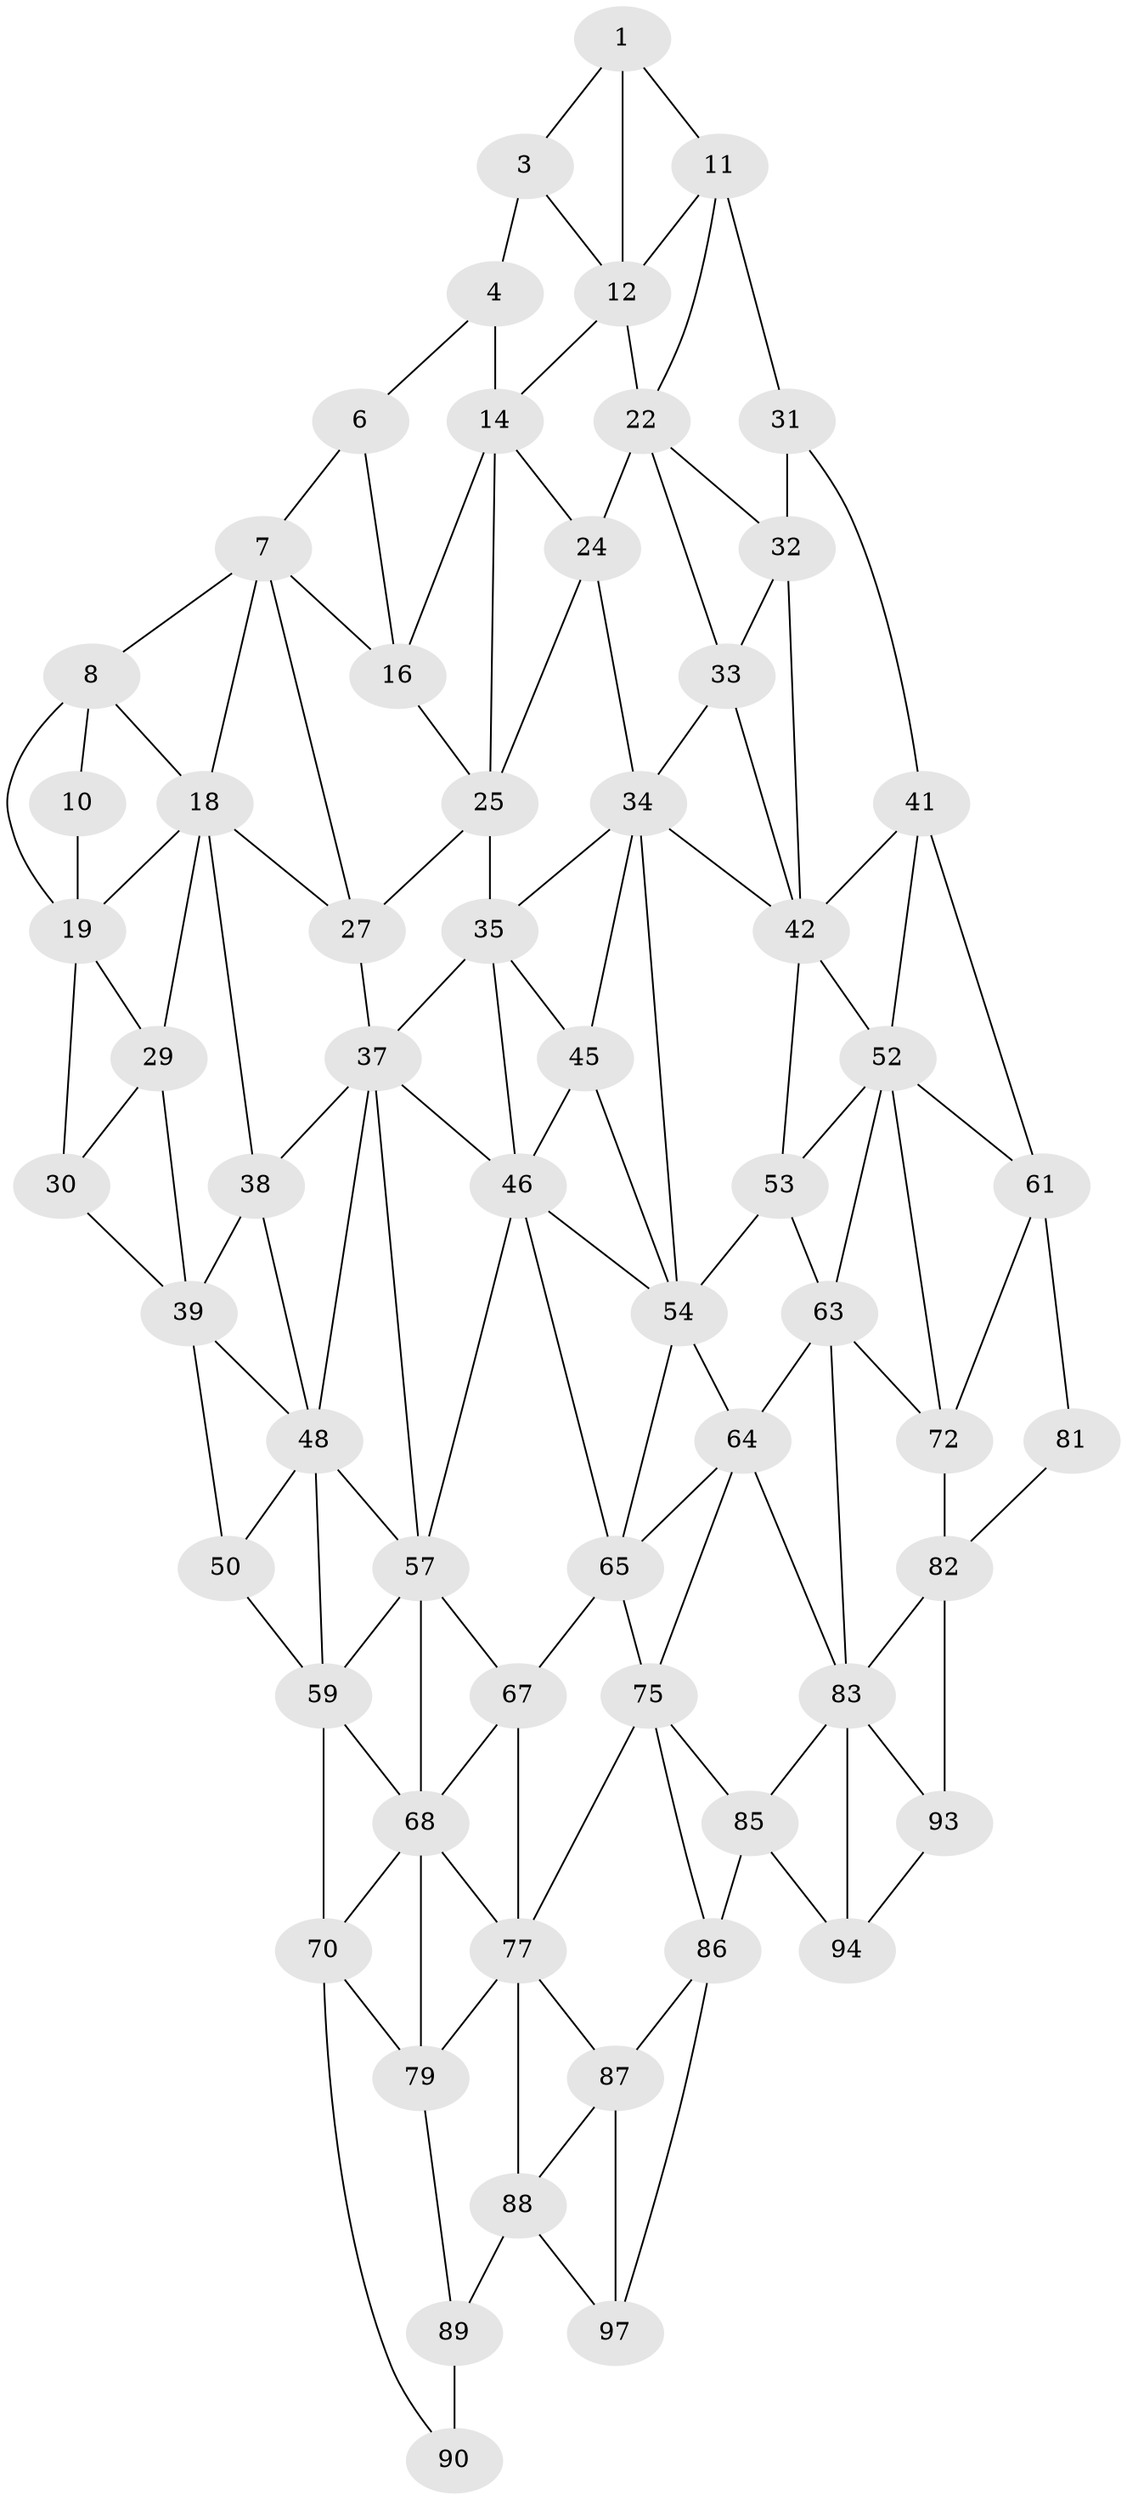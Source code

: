 // original degree distribution, {2: 0.04, 3: 0.32, 4: 0.64}
// Generated by graph-tools (version 1.1) at 2025/38/02/21/25 10:38:57]
// undirected, 61 vertices, 132 edges
graph export_dot {
graph [start="1"]
  node [color=gray90,style=filled];
  1 [super="+2"];
  3;
  4 [super="+5"];
  6;
  7 [super="+17"];
  8 [super="+9"];
  10;
  11 [super="+21"];
  12 [super="+13"];
  14 [super="+15"];
  16;
  18 [super="+28"];
  19 [super="+20"];
  22 [super="+23"];
  24;
  25 [super="+26"];
  27;
  29;
  30;
  31;
  32;
  33;
  34 [super="+44"];
  35 [super="+36"];
  37 [super="+47"];
  38;
  39 [super="+40"];
  41 [super="+51"];
  42 [super="+43"];
  45;
  46 [super="+56"];
  48 [super="+49"];
  50;
  52 [super="+62"];
  53;
  54 [super="+55"];
  57 [super="+58"];
  59 [super="+60"];
  61 [super="+71"];
  63 [super="+73"];
  64 [super="+74"];
  65 [super="+66"];
  67;
  68 [super="+69"];
  70 [super="+80"];
  72;
  75 [super="+76"];
  77 [super="+78"];
  79;
  81 [super="+91"];
  82 [super="+92"];
  83 [super="+84"];
  85 [super="+95"];
  86 [super="+96"];
  87;
  88 [super="+98"];
  89 [super="+99"];
  90 [super="+100"];
  93;
  94;
  97;
  1 -- 11;
  1 -- 3;
  1 -- 12;
  3 -- 4;
  3 -- 12;
  4 -- 14 [weight=2];
  4 -- 6;
  6 -- 16;
  6 -- 7;
  7 -- 8;
  7 -- 16;
  7 -- 18;
  7 -- 27;
  8 -- 18;
  8 -- 10;
  8 -- 19;
  10 -- 19;
  11 -- 12;
  11 -- 22;
  11 -- 31;
  12 -- 22 [weight=2];
  12 -- 14;
  14 -- 24;
  14 -- 16;
  14 -- 25;
  16 -- 25;
  18 -- 19;
  18 -- 27;
  18 -- 29;
  18 -- 38;
  19 -- 29;
  19 -- 30;
  22 -- 32;
  22 -- 24;
  22 -- 33;
  24 -- 34;
  24 -- 25;
  25 -- 35 [weight=2];
  25 -- 27;
  27 -- 37;
  29 -- 39;
  29 -- 30;
  30 -- 39;
  31 -- 41;
  31 -- 32;
  32 -- 42;
  32 -- 33;
  33 -- 34;
  33 -- 42;
  34 -- 35;
  34 -- 45;
  34 -- 54;
  34 -- 42;
  35 -- 45;
  35 -- 37;
  35 -- 46;
  37 -- 38;
  37 -- 48;
  37 -- 57;
  37 -- 46;
  38 -- 48;
  38 -- 39;
  39 -- 50;
  39 -- 48;
  41 -- 42;
  41 -- 52;
  41 -- 61;
  42 -- 52;
  42 -- 53;
  45 -- 46;
  45 -- 54;
  46 -- 54;
  46 -- 65;
  46 -- 57;
  48 -- 57;
  48 -- 50;
  48 -- 59;
  50 -- 59;
  52 -- 53;
  52 -- 72;
  52 -- 61;
  52 -- 63;
  53 -- 63;
  53 -- 54;
  54 -- 64;
  54 -- 65;
  57 -- 67;
  57 -- 59;
  57 -- 68;
  59 -- 68;
  59 -- 70;
  61 -- 72;
  61 -- 81;
  63 -- 64 [weight=2];
  63 -- 72;
  63 -- 83;
  64 -- 65;
  64 -- 75;
  64 -- 83;
  65 -- 75 [weight=2];
  65 -- 67;
  67 -- 77;
  67 -- 68;
  68 -- 70;
  68 -- 79;
  68 -- 77;
  70 -- 90;
  70 -- 79;
  72 -- 82;
  75 -- 85;
  75 -- 77;
  75 -- 86;
  77 -- 87;
  77 -- 88;
  77 -- 79;
  79 -- 89;
  81 -- 82 [weight=2];
  82 -- 83;
  82 -- 93;
  83 -- 93;
  83 -- 85;
  83 -- 94;
  85 -- 86 [weight=2];
  85 -- 94;
  86 -- 87;
  86 -- 97;
  87 -- 97;
  87 -- 88;
  88 -- 89 [weight=2];
  88 -- 97;
  89 -- 90 [weight=2];
  93 -- 94;
}
